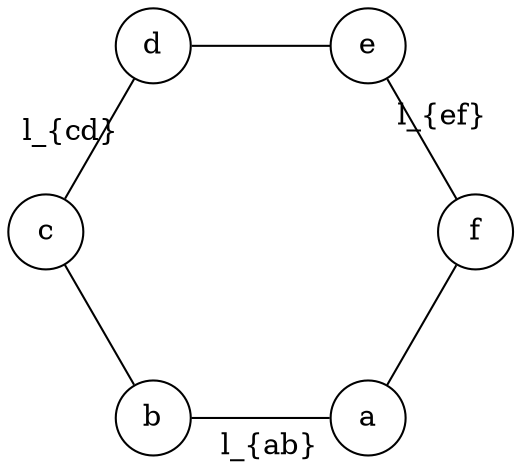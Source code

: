 graph g1 {
    node [shape = circle];
    layout="circo";
    N0 [ label = "a" ]
    N1 [ label = "b" ]
    N2 [ label = "c" ]
    N3 [ label = "d" ]
    N4 [ label = "e" ]
    N5 [ label = "f" ]
    N0 -- N1 [ headlabel = "l_{ab}" labeldistance=4 labelangle=-20 ];
    N1 -- N2 [ ];
    N2 -- N3 [ headlabel = "l_{cd}" labeldistance=4 labelangle=-20 ];
    N3 -- N4 [ ];
    N4 -- N5 [ headlabel = "l_{ef}" labeldistance=4 labelangle=-20 ];
    N5 -- N0 [ ];
}
